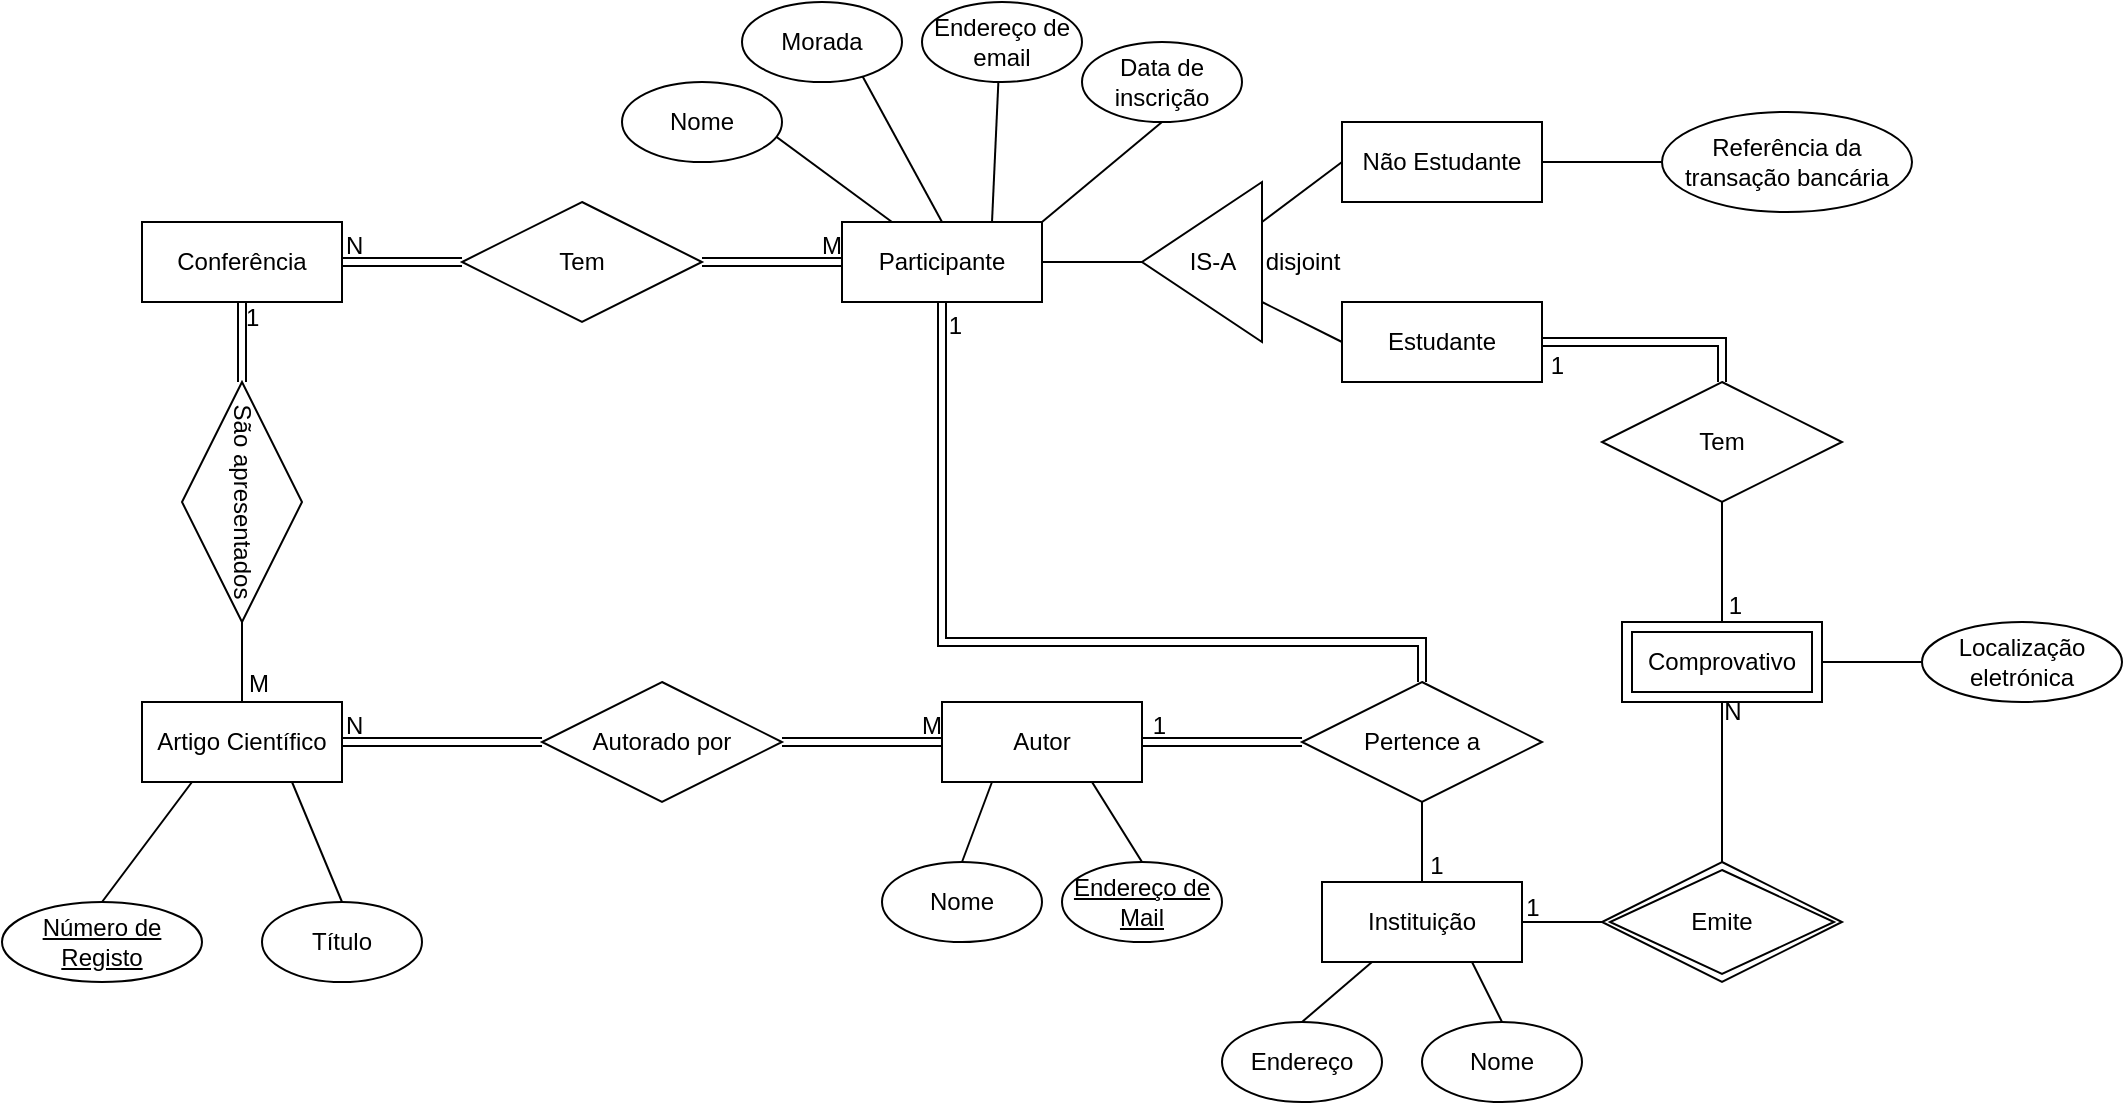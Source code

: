<mxfile version="21.0.1" type="device"><diagram name="Página-1" id="NMrQ_dxnnYv-7Q3GqN01"><mxGraphModel dx="970" dy="1869" grid="1" gridSize="10" guides="1" tooltips="1" connect="1" arrows="1" fold="1" page="1" pageScale="1" pageWidth="827" pageHeight="1169" math="0" shadow="0"><root><mxCell id="0"/><mxCell id="1" parent="0"/><mxCell id="X8HlsETJwSlZ6DosGdXF-2" value="Artigo Científico" style="whiteSpace=wrap;html=1;align=center;" vertex="1" parent="1"><mxGeometry x="300" y="80" width="100" height="40" as="geometry"/></mxCell><mxCell id="X8HlsETJwSlZ6DosGdXF-4" value="" style="endArrow=none;html=1;rounded=0;entryX=0.25;entryY=1;entryDx=0;entryDy=0;exitX=0.5;exitY=0;exitDx=0;exitDy=0;" edge="1" parent="1" source="X8HlsETJwSlZ6DosGdXF-6" target="X8HlsETJwSlZ6DosGdXF-2"><mxGeometry relative="1" as="geometry"><mxPoint x="300" y="180" as="sourcePoint"/><mxPoint x="410" y="220" as="targetPoint"/></mxGeometry></mxCell><mxCell id="X8HlsETJwSlZ6DosGdXF-5" value="" style="endArrow=none;html=1;rounded=0;entryX=0.75;entryY=1;entryDx=0;entryDy=0;exitX=0.5;exitY=0;exitDx=0;exitDy=0;" edge="1" parent="1" source="X8HlsETJwSlZ6DosGdXF-7" target="X8HlsETJwSlZ6DosGdXF-2"><mxGeometry relative="1" as="geometry"><mxPoint x="390" y="180" as="sourcePoint"/><mxPoint x="335" y="130" as="targetPoint"/></mxGeometry></mxCell><mxCell id="X8HlsETJwSlZ6DosGdXF-6" value="&lt;u&gt;Número de Registo&lt;/u&gt;" style="ellipse;whiteSpace=wrap;html=1;align=center;" vertex="1" parent="1"><mxGeometry x="230" y="180" width="100" height="40" as="geometry"/></mxCell><mxCell id="X8HlsETJwSlZ6DosGdXF-7" value="Título" style="ellipse;whiteSpace=wrap;html=1;align=center;" vertex="1" parent="1"><mxGeometry x="360" y="180" width="80" height="40" as="geometry"/></mxCell><mxCell id="X8HlsETJwSlZ6DosGdXF-8" value="Autorado por" style="shape=rhombus;perimeter=rhombusPerimeter;whiteSpace=wrap;html=1;align=center;" vertex="1" parent="1"><mxGeometry x="500" y="70" width="120" height="60" as="geometry"/></mxCell><mxCell id="X8HlsETJwSlZ6DosGdXF-11" value="" style="shape=link;html=1;rounded=0;exitX=1;exitY=0.5;exitDx=0;exitDy=0;entryX=0;entryY=0.5;entryDx=0;entryDy=0;" edge="1" parent="1" source="X8HlsETJwSlZ6DosGdXF-2" target="X8HlsETJwSlZ6DosGdXF-8"><mxGeometry relative="1" as="geometry"><mxPoint x="490" y="160" as="sourcePoint"/><mxPoint x="650" y="160" as="targetPoint"/></mxGeometry></mxCell><mxCell id="X8HlsETJwSlZ6DosGdXF-12" value="N" style="resizable=0;html=1;align=left;verticalAlign=bottom;" connectable="0" vertex="1" parent="X8HlsETJwSlZ6DosGdXF-11"><mxGeometry x="-1" relative="1" as="geometry"/></mxCell><mxCell id="X8HlsETJwSlZ6DosGdXF-13" value="" style="resizable=0;html=1;align=right;verticalAlign=bottom;" connectable="0" vertex="1" parent="X8HlsETJwSlZ6DosGdXF-11"><mxGeometry x="1" relative="1" as="geometry"/></mxCell><mxCell id="X8HlsETJwSlZ6DosGdXF-15" value="Autor" style="whiteSpace=wrap;html=1;align=center;" vertex="1" parent="1"><mxGeometry x="700" y="80" width="100" height="40" as="geometry"/></mxCell><mxCell id="X8HlsETJwSlZ6DosGdXF-21" value="" style="endArrow=none;html=1;rounded=0;entryX=0.25;entryY=1;entryDx=0;entryDy=0;exitX=0.5;exitY=0;exitDx=0;exitDy=0;" edge="1" parent="1" source="X8HlsETJwSlZ6DosGdXF-22" target="X8HlsETJwSlZ6DosGdXF-15"><mxGeometry relative="1" as="geometry"><mxPoint x="730" y="200" as="sourcePoint"/><mxPoint x="715" y="140" as="targetPoint"/></mxGeometry></mxCell><mxCell id="X8HlsETJwSlZ6DosGdXF-22" value="Nome" style="ellipse;whiteSpace=wrap;html=1;align=center;" vertex="1" parent="1"><mxGeometry x="670" y="160" width="80" height="40" as="geometry"/></mxCell><mxCell id="X8HlsETJwSlZ6DosGdXF-23" value="" style="endArrow=none;html=1;rounded=0;entryX=0.75;entryY=1;entryDx=0;entryDy=0;exitX=0.5;exitY=0;exitDx=0;exitDy=0;" edge="1" parent="1" source="X8HlsETJwSlZ6DosGdXF-24" target="X8HlsETJwSlZ6DosGdXF-15"><mxGeometry relative="1" as="geometry"><mxPoint x="830" y="200" as="sourcePoint"/><mxPoint x="825" y="120" as="targetPoint"/></mxGeometry></mxCell><mxCell id="X8HlsETJwSlZ6DosGdXF-24" value="&lt;u&gt;Endereço de Mail&lt;/u&gt;" style="ellipse;whiteSpace=wrap;html=1;align=center;" vertex="1" parent="1"><mxGeometry x="760" y="160" width="80" height="40" as="geometry"/></mxCell><mxCell id="X8HlsETJwSlZ6DosGdXF-27" value="" style="shape=link;html=1;rounded=0;exitX=1;exitY=0.5;exitDx=0;exitDy=0;entryX=0;entryY=0.5;entryDx=0;entryDy=0;" edge="1" parent="1" source="X8HlsETJwSlZ6DosGdXF-8" target="X8HlsETJwSlZ6DosGdXF-15"><mxGeometry relative="1" as="geometry"><mxPoint x="590" y="140" as="sourcePoint"/><mxPoint x="750" y="140" as="targetPoint"/></mxGeometry></mxCell><mxCell id="X8HlsETJwSlZ6DosGdXF-28" value="M" style="resizable=0;html=1;align=right;verticalAlign=bottom;" connectable="0" vertex="1" parent="X8HlsETJwSlZ6DosGdXF-27"><mxGeometry x="1" relative="1" as="geometry"/></mxCell><mxCell id="X8HlsETJwSlZ6DosGdXF-29" value="Pertence a" style="shape=rhombus;perimeter=rhombusPerimeter;whiteSpace=wrap;html=1;align=center;" vertex="1" parent="1"><mxGeometry x="880" y="70" width="120" height="60" as="geometry"/></mxCell><mxCell id="X8HlsETJwSlZ6DosGdXF-30" value="" style="shape=link;html=1;rounded=0;exitX=1;exitY=0.5;exitDx=0;exitDy=0;entryX=0;entryY=0.5;entryDx=0;entryDy=0;" edge="1" parent="1" source="X8HlsETJwSlZ6DosGdXF-15" target="X8HlsETJwSlZ6DosGdXF-29"><mxGeometry relative="1" as="geometry"><mxPoint x="630" y="110" as="sourcePoint"/><mxPoint x="710" y="110" as="targetPoint"/></mxGeometry></mxCell><mxCell id="X8HlsETJwSlZ6DosGdXF-31" value="1" style="resizable=0;html=1;align=right;verticalAlign=bottom;" connectable="0" vertex="1" parent="X8HlsETJwSlZ6DosGdXF-30"><mxGeometry x="1" relative="1" as="geometry"><mxPoint x="-68" as="offset"/></mxGeometry></mxCell><mxCell id="X8HlsETJwSlZ6DosGdXF-32" value="Instituição" style="whiteSpace=wrap;html=1;align=center;" vertex="1" parent="1"><mxGeometry x="890" y="170" width="100" height="40" as="geometry"/></mxCell><mxCell id="X8HlsETJwSlZ6DosGdXF-33" value="" style="endArrow=none;html=1;rounded=0;exitX=0.5;exitY=1;exitDx=0;exitDy=0;entryX=0.5;entryY=0;entryDx=0;entryDy=0;" edge="1" parent="1" source="X8HlsETJwSlZ6DosGdXF-29" target="X8HlsETJwSlZ6DosGdXF-32"><mxGeometry relative="1" as="geometry"><mxPoint x="770" y="270" as="sourcePoint"/><mxPoint x="930" y="310" as="targetPoint"/></mxGeometry></mxCell><mxCell id="X8HlsETJwSlZ6DosGdXF-35" value="" style="resizable=0;html=1;align=right;verticalAlign=bottom;" connectable="0" vertex="1" parent="1"><mxGeometry x="858" y="270" as="geometry"><mxPoint x="253" y="-90" as="offset"/></mxGeometry></mxCell><mxCell id="X8HlsETJwSlZ6DosGdXF-36" value="Conferência" style="whiteSpace=wrap;html=1;align=center;" vertex="1" parent="1"><mxGeometry x="300" y="-160" width="100" height="40" as="geometry"/></mxCell><mxCell id="X8HlsETJwSlZ6DosGdXF-37" value="São apresentados" style="shape=rhombus;perimeter=rhombusPerimeter;whiteSpace=wrap;html=1;align=center;rotation=90;" vertex="1" parent="1"><mxGeometry x="290" y="-50" width="120" height="60" as="geometry"/></mxCell><mxCell id="X8HlsETJwSlZ6DosGdXF-38" value="" style="shape=link;html=1;rounded=0;exitX=0.5;exitY=1;exitDx=0;exitDy=0;entryX=0;entryY=0.5;entryDx=0;entryDy=0;" edge="1" parent="1" source="X8HlsETJwSlZ6DosGdXF-36" target="X8HlsETJwSlZ6DosGdXF-37"><mxGeometry relative="1" as="geometry"><mxPoint x="410" y="110" as="sourcePoint"/><mxPoint x="510" y="110" as="targetPoint"/></mxGeometry></mxCell><mxCell id="X8HlsETJwSlZ6DosGdXF-39" value="1" style="resizable=0;html=1;align=left;verticalAlign=bottom;" connectable="0" vertex="1" parent="X8HlsETJwSlZ6DosGdXF-38"><mxGeometry x="-1" relative="1" as="geometry"><mxPoint y="16" as="offset"/></mxGeometry></mxCell><mxCell id="X8HlsETJwSlZ6DosGdXF-40" value="" style="resizable=0;html=1;align=right;verticalAlign=bottom;" connectable="0" vertex="1" parent="X8HlsETJwSlZ6DosGdXF-38"><mxGeometry x="1" relative="1" as="geometry"/></mxCell><mxCell id="X8HlsETJwSlZ6DosGdXF-41" value="" style="endArrow=none;html=1;rounded=0;entryX=1;entryY=0.5;entryDx=0;entryDy=0;exitX=0.5;exitY=0;exitDx=0;exitDy=0;" edge="1" parent="1" source="X8HlsETJwSlZ6DosGdXF-2" target="X8HlsETJwSlZ6DosGdXF-37"><mxGeometry relative="1" as="geometry"><mxPoint x="300" y="60" as="sourcePoint"/><mxPoint x="385" y="130" as="targetPoint"/></mxGeometry></mxCell><mxCell id="X8HlsETJwSlZ6DosGdXF-43" value="M" style="text;html=1;align=center;verticalAlign=middle;resizable=0;points=[];autosize=1;strokeColor=none;fillColor=none;" vertex="1" parent="1"><mxGeometry x="343" y="56" width="30" height="30" as="geometry"/></mxCell><mxCell id="X8HlsETJwSlZ6DosGdXF-44" value="1" style="text;html=1;align=center;verticalAlign=middle;resizable=0;points=[];autosize=1;strokeColor=none;fillColor=none;" vertex="1" parent="1"><mxGeometry x="932" y="147" width="30" height="30" as="geometry"/></mxCell><mxCell id="X8HlsETJwSlZ6DosGdXF-45" value="" style="endArrow=none;html=1;rounded=0;entryX=0.25;entryY=1;entryDx=0;entryDy=0;exitX=0.5;exitY=0;exitDx=0;exitDy=0;" edge="1" parent="1" source="X8HlsETJwSlZ6DosGdXF-46" target="X8HlsETJwSlZ6DosGdXF-32"><mxGeometry relative="1" as="geometry"><mxPoint x="900" y="320" as="sourcePoint"/><mxPoint x="895" y="240" as="targetPoint"/></mxGeometry></mxCell><mxCell id="X8HlsETJwSlZ6DosGdXF-46" value="Endereço" style="ellipse;whiteSpace=wrap;html=1;align=center;" vertex="1" parent="1"><mxGeometry x="840" y="240" width="80" height="40" as="geometry"/></mxCell><mxCell id="X8HlsETJwSlZ6DosGdXF-47" value="" style="endArrow=none;html=1;rounded=0;entryX=0.75;entryY=1;entryDx=0;entryDy=0;exitX=0.5;exitY=0;exitDx=0;exitDy=0;" edge="1" parent="1" source="X8HlsETJwSlZ6DosGdXF-48" target="X8HlsETJwSlZ6DosGdXF-32"><mxGeometry relative="1" as="geometry"><mxPoint x="1022" y="330" as="sourcePoint"/><mxPoint x="1037" y="220" as="targetPoint"/></mxGeometry></mxCell><mxCell id="X8HlsETJwSlZ6DosGdXF-48" value="Nome" style="ellipse;whiteSpace=wrap;html=1;align=center;" vertex="1" parent="1"><mxGeometry x="940" y="240" width="80" height="40" as="geometry"/></mxCell><mxCell id="X8HlsETJwSlZ6DosGdXF-50" value="Tem" style="shape=rhombus;perimeter=rhombusPerimeter;whiteSpace=wrap;html=1;align=center;" vertex="1" parent="1"><mxGeometry x="460" y="-170" width="120" height="60" as="geometry"/></mxCell><mxCell id="X8HlsETJwSlZ6DosGdXF-51" value="" style="shape=link;html=1;rounded=0;exitX=1;exitY=0.5;exitDx=0;exitDy=0;entryX=0;entryY=0.5;entryDx=0;entryDy=0;" edge="1" parent="1" target="X8HlsETJwSlZ6DosGdXF-50" source="X8HlsETJwSlZ6DosGdXF-36"><mxGeometry relative="1" as="geometry"><mxPoint x="410" y="-140" as="sourcePoint"/><mxPoint x="660" y="-80" as="targetPoint"/></mxGeometry></mxCell><mxCell id="X8HlsETJwSlZ6DosGdXF-52" value="N" style="resizable=0;html=1;align=left;verticalAlign=bottom;" connectable="0" vertex="1" parent="X8HlsETJwSlZ6DosGdXF-51"><mxGeometry x="-1" relative="1" as="geometry"/></mxCell><mxCell id="X8HlsETJwSlZ6DosGdXF-53" value="" style="resizable=0;html=1;align=right;verticalAlign=bottom;" connectable="0" vertex="1" parent="X8HlsETJwSlZ6DosGdXF-51"><mxGeometry x="1" relative="1" as="geometry"/></mxCell><mxCell id="X8HlsETJwSlZ6DosGdXF-54" value="" style="shape=link;html=1;rounded=0;exitX=1;exitY=0.5;exitDx=0;exitDy=0;entryX=0;entryY=0.5;entryDx=0;entryDy=0;" edge="1" parent="1" source="X8HlsETJwSlZ6DosGdXF-50" target="X8HlsETJwSlZ6DosGdXF-56"><mxGeometry relative="1" as="geometry"><mxPoint x="600" y="-100" as="sourcePoint"/><mxPoint x="640" y="-140" as="targetPoint"/></mxGeometry></mxCell><mxCell id="X8HlsETJwSlZ6DosGdXF-55" value="M" style="resizable=0;html=1;align=right;verticalAlign=bottom;" connectable="0" vertex="1" parent="X8HlsETJwSlZ6DosGdXF-54"><mxGeometry x="1" relative="1" as="geometry"/></mxCell><mxCell id="X8HlsETJwSlZ6DosGdXF-56" value="Participante" style="whiteSpace=wrap;html=1;align=center;" vertex="1" parent="1"><mxGeometry x="650" y="-160" width="100" height="40" as="geometry"/></mxCell><mxCell id="X8HlsETJwSlZ6DosGdXF-59" value="" style="endArrow=none;html=1;rounded=0;entryX=0.25;entryY=0;entryDx=0;entryDy=0;exitX=0.5;exitY=0;exitDx=0;exitDy=0;" edge="1" parent="1" source="X8HlsETJwSlZ6DosGdXF-60" target="X8HlsETJwSlZ6DosGdXF-56"><mxGeometry relative="1" as="geometry"><mxPoint x="660" y="-10" as="sourcePoint"/><mxPoint x="665" y="-130" as="targetPoint"/></mxGeometry></mxCell><mxCell id="X8HlsETJwSlZ6DosGdXF-60" value="Nome" style="ellipse;whiteSpace=wrap;html=1;align=center;" vertex="1" parent="1"><mxGeometry x="540" y="-230" width="80" height="40" as="geometry"/></mxCell><mxCell id="X8HlsETJwSlZ6DosGdXF-62" value="" style="endArrow=none;html=1;rounded=0;entryX=0.5;entryY=0;entryDx=0;entryDy=0;exitX=0.5;exitY=0;exitDx=0;exitDy=0;" edge="1" parent="1" source="X8HlsETJwSlZ6DosGdXF-63" target="X8HlsETJwSlZ6DosGdXF-56"><mxGeometry relative="1" as="geometry"><mxPoint x="730" y="-10" as="sourcePoint"/><mxPoint x="745" y="-120" as="targetPoint"/></mxGeometry></mxCell><mxCell id="X8HlsETJwSlZ6DosGdXF-63" value="Morada" style="ellipse;whiteSpace=wrap;html=1;align=center;" vertex="1" parent="1"><mxGeometry x="600" y="-270" width="80" height="40" as="geometry"/></mxCell><mxCell id="X8HlsETJwSlZ6DosGdXF-64" value="" style="endArrow=none;html=1;rounded=0;entryX=0.75;entryY=0;entryDx=0;entryDy=0;exitX=0.5;exitY=0;exitDx=0;exitDy=0;" edge="1" parent="1" source="X8HlsETJwSlZ6DosGdXF-65" target="X8HlsETJwSlZ6DosGdXF-56"><mxGeometry relative="1" as="geometry"><mxPoint x="760" y="-10" as="sourcePoint"/><mxPoint x="725" y="-130" as="targetPoint"/></mxGeometry></mxCell><mxCell id="X8HlsETJwSlZ6DosGdXF-65" value="Endereço de email" style="ellipse;whiteSpace=wrap;html=1;align=center;" vertex="1" parent="1"><mxGeometry x="690" y="-270" width="80" height="40" as="geometry"/></mxCell><mxCell id="X8HlsETJwSlZ6DosGdXF-66" value="" style="shape=link;html=1;rounded=0;exitX=0.5;exitY=1;exitDx=0;exitDy=0;entryX=0.5;entryY=0;entryDx=0;entryDy=0;" edge="1" parent="1" source="X8HlsETJwSlZ6DosGdXF-56" target="X8HlsETJwSlZ6DosGdXF-29"><mxGeometry relative="1" as="geometry"><mxPoint x="710" y="-70" as="sourcePoint"/><mxPoint x="870" y="-70" as="targetPoint"/><Array as="points"><mxPoint x="700" y="50"/><mxPoint x="940" y="50"/></Array></mxGeometry></mxCell><mxCell id="X8HlsETJwSlZ6DosGdXF-67" value="1" style="resizable=0;html=1;align=right;verticalAlign=bottom;" connectable="0" vertex="1" parent="X8HlsETJwSlZ6DosGdXF-66"><mxGeometry x="1" relative="1" as="geometry"><mxPoint x="-230" y="-170" as="offset"/></mxGeometry></mxCell><mxCell id="X8HlsETJwSlZ6DosGdXF-69" value="" style="endArrow=none;html=1;rounded=0;entryX=1;entryY=0;entryDx=0;entryDy=0;exitX=0.5;exitY=1;exitDx=0;exitDy=0;" edge="1" parent="1" source="X8HlsETJwSlZ6DosGdXF-70" target="X8HlsETJwSlZ6DosGdXF-56"><mxGeometry relative="1" as="geometry"><mxPoint x="830" y="30" as="sourcePoint"/><mxPoint x="810" y="-130" as="targetPoint"/></mxGeometry></mxCell><mxCell id="X8HlsETJwSlZ6DosGdXF-70" value="Data de inscrição" style="ellipse;whiteSpace=wrap;html=1;align=center;" vertex="1" parent="1"><mxGeometry x="770" y="-250" width="80" height="40" as="geometry"/></mxCell><mxCell id="X8HlsETJwSlZ6DosGdXF-71" value="" style="triangle;whiteSpace=wrap;html=1;rotation=-180;" vertex="1" parent="1"><mxGeometry x="800" y="-180" width="60" height="80" as="geometry"/></mxCell><mxCell id="X8HlsETJwSlZ6DosGdXF-74" value="" style="endArrow=none;html=1;rounded=0;entryX=1;entryY=0.5;entryDx=0;entryDy=0;exitX=1;exitY=0.5;exitDx=0;exitDy=0;" edge="1" parent="1" source="X8HlsETJwSlZ6DosGdXF-71" target="X8HlsETJwSlZ6DosGdXF-56"><mxGeometry relative="1" as="geometry"><mxPoint x="820" y="-200" as="sourcePoint"/><mxPoint x="760" y="-150" as="targetPoint"/></mxGeometry></mxCell><mxCell id="X8HlsETJwSlZ6DosGdXF-75" value="" style="endArrow=none;html=1;rounded=0;entryX=0;entryY=0.75;entryDx=0;entryDy=0;exitX=0;exitY=0.5;exitDx=0;exitDy=0;" edge="1" parent="1" source="X8HlsETJwSlZ6DosGdXF-76" target="X8HlsETJwSlZ6DosGdXF-71"><mxGeometry relative="1" as="geometry"><mxPoint x="930" y="-180" as="sourcePoint"/><mxPoint x="760" y="-130" as="targetPoint"/></mxGeometry></mxCell><mxCell id="X8HlsETJwSlZ6DosGdXF-76" value="Não Estudante" style="whiteSpace=wrap;html=1;align=center;" vertex="1" parent="1"><mxGeometry x="900" y="-210" width="100" height="40" as="geometry"/></mxCell><mxCell id="X8HlsETJwSlZ6DosGdXF-77" value="Estudante" style="whiteSpace=wrap;html=1;align=center;" vertex="1" parent="1"><mxGeometry x="900" y="-120" width="100" height="40" as="geometry"/></mxCell><mxCell id="X8HlsETJwSlZ6DosGdXF-78" value="" style="endArrow=none;html=1;rounded=0;entryX=0;entryY=0.25;entryDx=0;entryDy=0;exitX=0;exitY=0.5;exitDx=0;exitDy=0;" edge="1" parent="1" source="X8HlsETJwSlZ6DosGdXF-77" target="X8HlsETJwSlZ6DosGdXF-71"><mxGeometry relative="1" as="geometry"><mxPoint x="940" y="-170" as="sourcePoint"/><mxPoint x="870" y="-150" as="targetPoint"/></mxGeometry></mxCell><mxCell id="X8HlsETJwSlZ6DosGdXF-85" value="Comprovativo" style="shape=ext;margin=3;double=1;whiteSpace=wrap;html=1;align=center;" vertex="1" parent="1"><mxGeometry x="1040" y="40" width="100" height="40" as="geometry"/></mxCell><mxCell id="X8HlsETJwSlZ6DosGdXF-86" value="Emite" style="shape=rhombus;double=1;perimeter=rhombusPerimeter;whiteSpace=wrap;html=1;align=center;" vertex="1" parent="1"><mxGeometry x="1030" y="160" width="120" height="60" as="geometry"/></mxCell><mxCell id="X8HlsETJwSlZ6DosGdXF-87" value="" style="endArrow=none;html=1;rounded=0;entryX=1;entryY=0.5;entryDx=0;entryDy=0;exitX=0;exitY=0.5;exitDx=0;exitDy=0;" edge="1" parent="1" source="X8HlsETJwSlZ6DosGdXF-86" target="X8HlsETJwSlZ6DosGdXF-32"><mxGeometry relative="1" as="geometry"><mxPoint x="990" y="250" as="sourcePoint"/><mxPoint x="975" y="220" as="targetPoint"/></mxGeometry></mxCell><mxCell id="X8HlsETJwSlZ6DosGdXF-88" value="" style="endArrow=none;html=1;rounded=0;entryX=0.5;entryY=1;entryDx=0;entryDy=0;exitX=0.5;exitY=0;exitDx=0;exitDy=0;" edge="1" parent="1" source="X8HlsETJwSlZ6DosGdXF-86" target="X8HlsETJwSlZ6DosGdXF-85"><mxGeometry relative="1" as="geometry"><mxPoint x="1060" y="200" as="sourcePoint"/><mxPoint x="1000" y="200" as="targetPoint"/></mxGeometry></mxCell><mxCell id="X8HlsETJwSlZ6DosGdXF-89" value="Tem" style="shape=rhombus;perimeter=rhombusPerimeter;whiteSpace=wrap;html=1;align=center;" vertex="1" parent="1"><mxGeometry x="1030" y="-80" width="120" height="60" as="geometry"/></mxCell><mxCell id="X8HlsETJwSlZ6DosGdXF-90" value="" style="endArrow=none;html=1;rounded=0;exitX=0.5;exitY=1;exitDx=0;exitDy=0;entryX=0.5;entryY=0;entryDx=0;entryDy=0;" edge="1" parent="1" source="X8HlsETJwSlZ6DosGdXF-89" target="X8HlsETJwSlZ6DosGdXF-85"><mxGeometry relative="1" as="geometry"><mxPoint x="1010" y="-90" as="sourcePoint"/><mxPoint x="1130" y="-70" as="targetPoint"/><Array as="points"/></mxGeometry></mxCell><mxCell id="X8HlsETJwSlZ6DosGdXF-91" value="Localização eletrónica" style="ellipse;whiteSpace=wrap;html=1;align=center;" vertex="1" parent="1"><mxGeometry x="1190" y="40" width="100" height="40" as="geometry"/></mxCell><mxCell id="X8HlsETJwSlZ6DosGdXF-92" value="" style="endArrow=none;html=1;rounded=0;exitX=0;exitY=0.5;exitDx=0;exitDy=0;entryX=1;entryY=0.5;entryDx=0;entryDy=0;" edge="1" parent="1" source="X8HlsETJwSlZ6DosGdXF-91" target="X8HlsETJwSlZ6DosGdXF-85"><mxGeometry relative="1" as="geometry"><mxPoint x="1130" y="-10" as="sourcePoint"/><mxPoint x="1130" y="40" as="targetPoint"/><Array as="points"/></mxGeometry></mxCell><mxCell id="X8HlsETJwSlZ6DosGdXF-93" value="Referência da transação bancária" style="ellipse;whiteSpace=wrap;html=1;align=center;" vertex="1" parent="1"><mxGeometry x="1060" y="-215" width="125" height="50" as="geometry"/></mxCell><mxCell id="X8HlsETJwSlZ6DosGdXF-96" value="" style="endArrow=none;html=1;rounded=0;entryX=1;entryY=0.5;entryDx=0;entryDy=0;exitX=0;exitY=0.5;exitDx=0;exitDy=0;" edge="1" parent="1" source="X8HlsETJwSlZ6DosGdXF-93" target="X8HlsETJwSlZ6DosGdXF-76"><mxGeometry relative="1" as="geometry"><mxPoint x="910" y="-180" as="sourcePoint"/><mxPoint x="870" y="-150" as="targetPoint"/></mxGeometry></mxCell><mxCell id="X8HlsETJwSlZ6DosGdXF-99" value="" style="shape=link;html=1;rounded=0;exitX=1;exitY=0.5;exitDx=0;exitDy=0;entryX=0.5;entryY=0;entryDx=0;entryDy=0;" edge="1" parent="1" source="X8HlsETJwSlZ6DosGdXF-77" target="X8HlsETJwSlZ6DosGdXF-89"><mxGeometry relative="1" as="geometry"><mxPoint x="1050" y="-100.59" as="sourcePoint"/><mxPoint x="1130" y="-100.59" as="targetPoint"/><Array as="points"><mxPoint x="1090" y="-100"/></Array></mxGeometry></mxCell><mxCell id="X8HlsETJwSlZ6DosGdXF-100" value="1" style="resizable=0;html=1;align=right;verticalAlign=bottom;" connectable="0" vertex="1" parent="X8HlsETJwSlZ6DosGdXF-99"><mxGeometry x="1" relative="1" as="geometry"><mxPoint x="-79" as="offset"/></mxGeometry></mxCell><mxCell id="X8HlsETJwSlZ6DosGdXF-101" value="1" style="text;html=1;align=center;verticalAlign=middle;resizable=0;points=[];autosize=1;strokeColor=none;fillColor=none;" vertex="1" parent="1"><mxGeometry x="980" y="168" width="30" height="30" as="geometry"/></mxCell><mxCell id="X8HlsETJwSlZ6DosGdXF-102" value="N" style="text;html=1;align=center;verticalAlign=middle;resizable=0;points=[];autosize=1;strokeColor=none;fillColor=none;" vertex="1" parent="1"><mxGeometry x="1080" y="70" width="30" height="30" as="geometry"/></mxCell><mxCell id="X8HlsETJwSlZ6DosGdXF-103" value="1" style="resizable=0;html=1;align=right;verticalAlign=bottom;" connectable="0" vertex="1" parent="1"><mxGeometry x="1100" y="40" as="geometry"/></mxCell><mxCell id="X8HlsETJwSlZ6DosGdXF-104" value="disjoint" style="text;html=1;align=center;verticalAlign=middle;resizable=0;points=[];autosize=1;strokeColor=none;fillColor=none;" vertex="1" parent="1"><mxGeometry x="850" y="-155" width="60" height="30" as="geometry"/></mxCell><mxCell id="X8HlsETJwSlZ6DosGdXF-105" value="IS-A" style="text;html=1;align=center;verticalAlign=middle;resizable=0;points=[];autosize=1;strokeColor=none;fillColor=none;" vertex="1" parent="1"><mxGeometry x="810" y="-155" width="50" height="30" as="geometry"/></mxCell></root></mxGraphModel></diagram></mxfile>